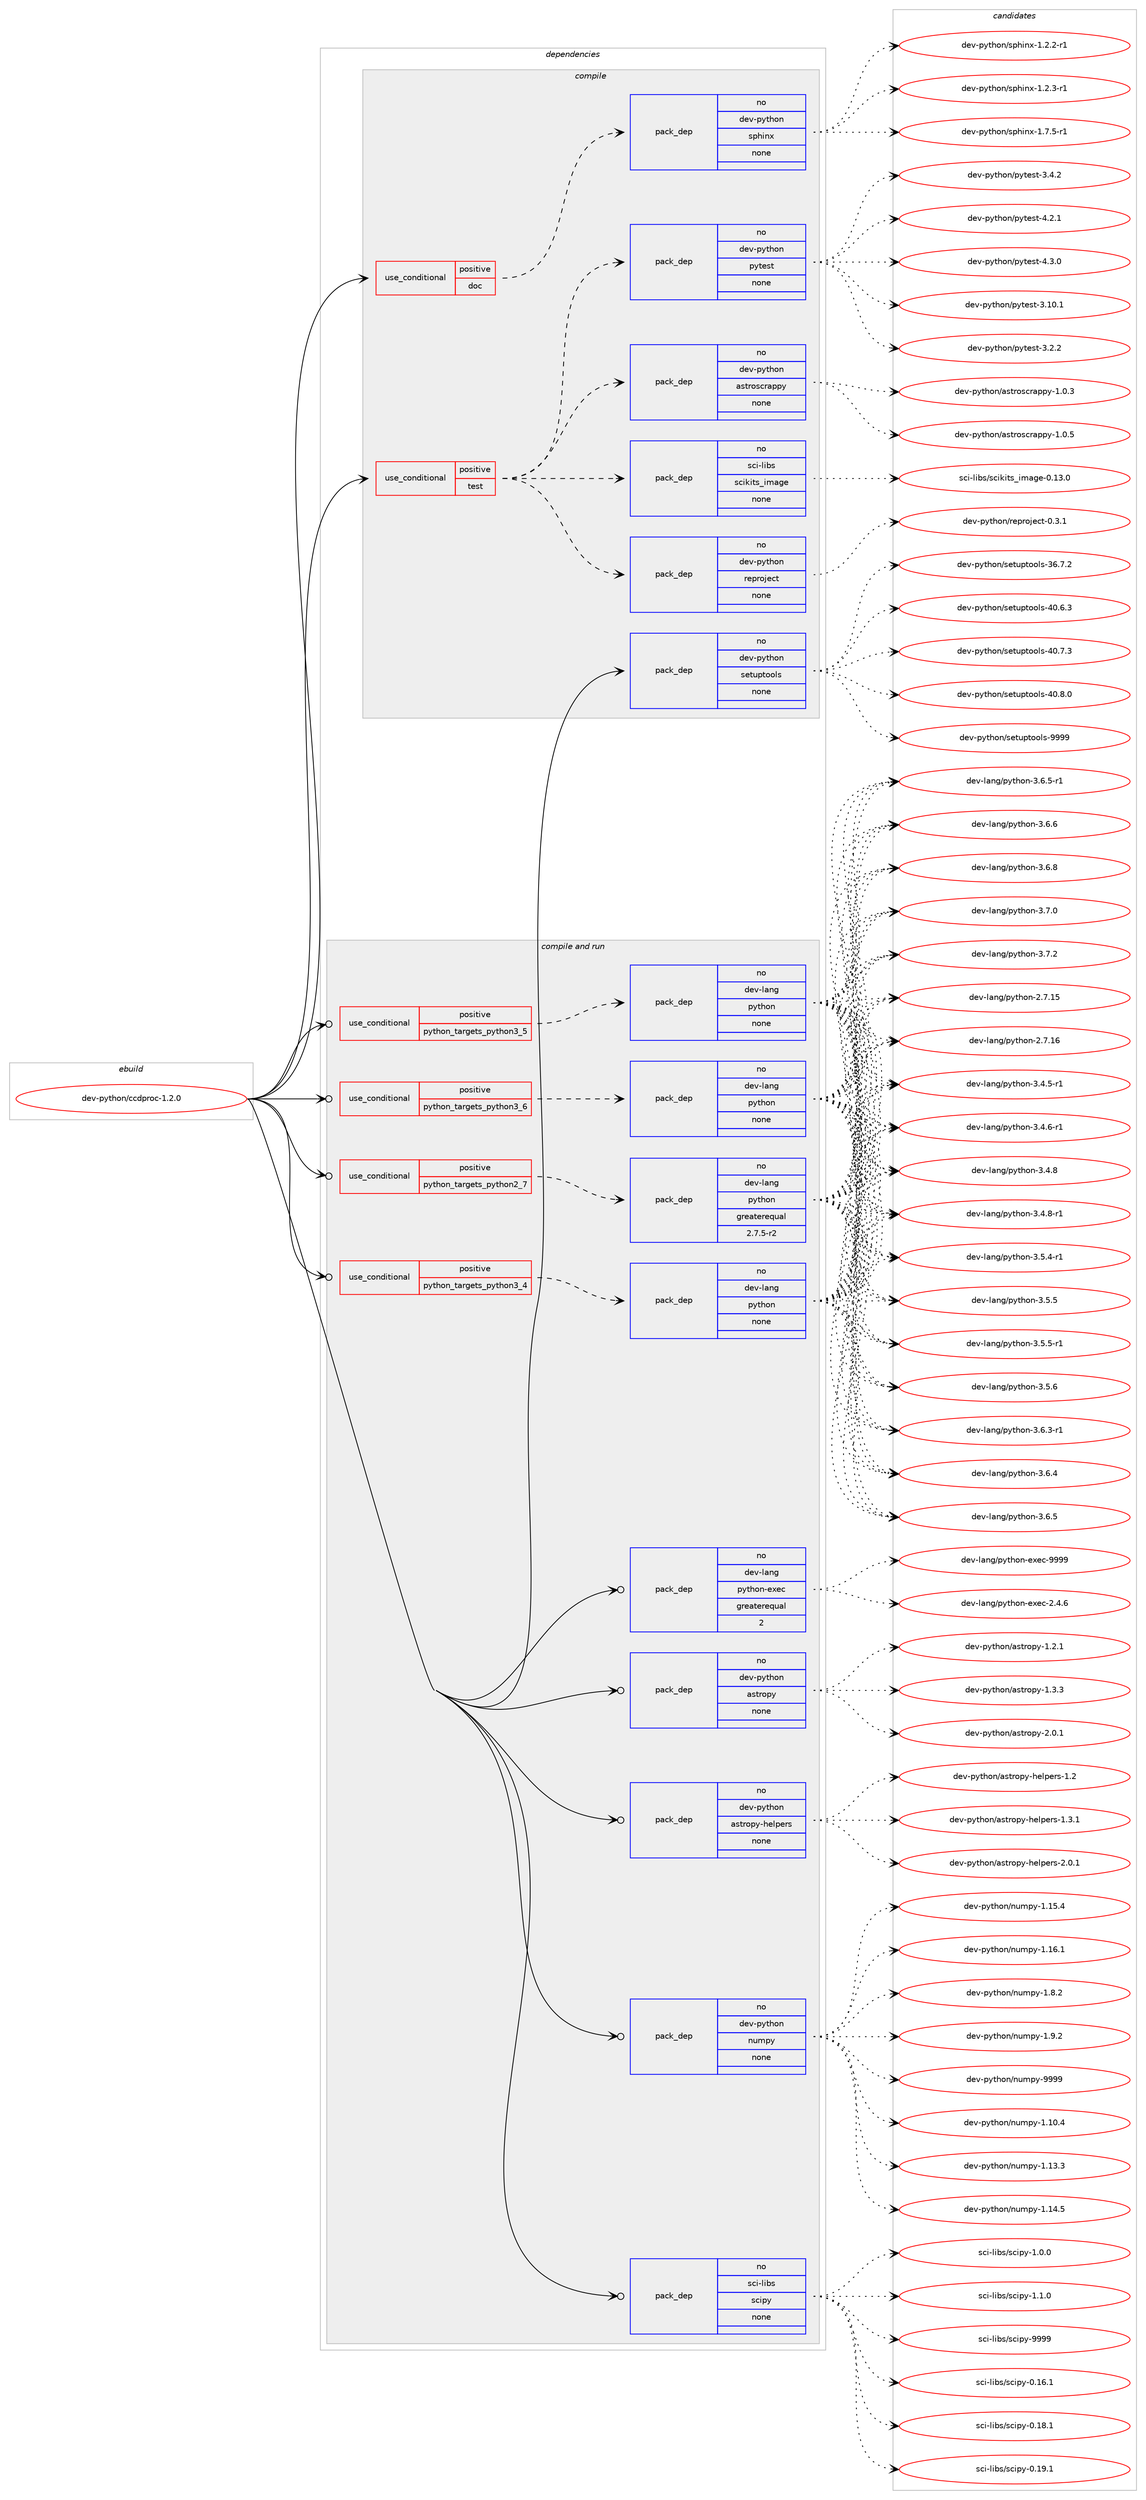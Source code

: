 digraph prolog {

# *************
# Graph options
# *************

newrank=true;
concentrate=true;
compound=true;
graph [rankdir=LR,fontname=Helvetica,fontsize=10,ranksep=1.5];#, ranksep=2.5, nodesep=0.2];
edge  [arrowhead=vee];
node  [fontname=Helvetica,fontsize=10];

# **********
# The ebuild
# **********

subgraph cluster_leftcol {
color=gray;
rank=same;
label=<<i>ebuild</i>>;
id [label="dev-python/ccdproc-1.2.0", color=red, width=4, href="../dev-python/ccdproc-1.2.0.svg"];
}

# ****************
# The dependencies
# ****************

subgraph cluster_midcol {
color=gray;
label=<<i>dependencies</i>>;
subgraph cluster_compile {
fillcolor="#eeeeee";
style=filled;
label=<<i>compile</i>>;
subgraph cond372119 {
dependency1402618 [label=<<TABLE BORDER="0" CELLBORDER="1" CELLSPACING="0" CELLPADDING="4"><TR><TD ROWSPAN="3" CELLPADDING="10">use_conditional</TD></TR><TR><TD>positive</TD></TR><TR><TD>doc</TD></TR></TABLE>>, shape=none, color=red];
subgraph pack1007264 {
dependency1402619 [label=<<TABLE BORDER="0" CELLBORDER="1" CELLSPACING="0" CELLPADDING="4" WIDTH="220"><TR><TD ROWSPAN="6" CELLPADDING="30">pack_dep</TD></TR><TR><TD WIDTH="110">no</TD></TR><TR><TD>dev-python</TD></TR><TR><TD>sphinx</TD></TR><TR><TD>none</TD></TR><TR><TD></TD></TR></TABLE>>, shape=none, color=blue];
}
dependency1402618:e -> dependency1402619:w [weight=20,style="dashed",arrowhead="vee"];
}
id:e -> dependency1402618:w [weight=20,style="solid",arrowhead="vee"];
subgraph cond372120 {
dependency1402620 [label=<<TABLE BORDER="0" CELLBORDER="1" CELLSPACING="0" CELLPADDING="4"><TR><TD ROWSPAN="3" CELLPADDING="10">use_conditional</TD></TR><TR><TD>positive</TD></TR><TR><TD>test</TD></TR></TABLE>>, shape=none, color=red];
subgraph pack1007265 {
dependency1402621 [label=<<TABLE BORDER="0" CELLBORDER="1" CELLSPACING="0" CELLPADDING="4" WIDTH="220"><TR><TD ROWSPAN="6" CELLPADDING="30">pack_dep</TD></TR><TR><TD WIDTH="110">no</TD></TR><TR><TD>dev-python</TD></TR><TR><TD>astroscrappy</TD></TR><TR><TD>none</TD></TR><TR><TD></TD></TR></TABLE>>, shape=none, color=blue];
}
dependency1402620:e -> dependency1402621:w [weight=20,style="dashed",arrowhead="vee"];
subgraph pack1007266 {
dependency1402622 [label=<<TABLE BORDER="0" CELLBORDER="1" CELLSPACING="0" CELLPADDING="4" WIDTH="220"><TR><TD ROWSPAN="6" CELLPADDING="30">pack_dep</TD></TR><TR><TD WIDTH="110">no</TD></TR><TR><TD>dev-python</TD></TR><TR><TD>pytest</TD></TR><TR><TD>none</TD></TR><TR><TD></TD></TR></TABLE>>, shape=none, color=blue];
}
dependency1402620:e -> dependency1402622:w [weight=20,style="dashed",arrowhead="vee"];
subgraph pack1007267 {
dependency1402623 [label=<<TABLE BORDER="0" CELLBORDER="1" CELLSPACING="0" CELLPADDING="4" WIDTH="220"><TR><TD ROWSPAN="6" CELLPADDING="30">pack_dep</TD></TR><TR><TD WIDTH="110">no</TD></TR><TR><TD>dev-python</TD></TR><TR><TD>reproject</TD></TR><TR><TD>none</TD></TR><TR><TD></TD></TR></TABLE>>, shape=none, color=blue];
}
dependency1402620:e -> dependency1402623:w [weight=20,style="dashed",arrowhead="vee"];
subgraph pack1007268 {
dependency1402624 [label=<<TABLE BORDER="0" CELLBORDER="1" CELLSPACING="0" CELLPADDING="4" WIDTH="220"><TR><TD ROWSPAN="6" CELLPADDING="30">pack_dep</TD></TR><TR><TD WIDTH="110">no</TD></TR><TR><TD>sci-libs</TD></TR><TR><TD>scikits_image</TD></TR><TR><TD>none</TD></TR><TR><TD></TD></TR></TABLE>>, shape=none, color=blue];
}
dependency1402620:e -> dependency1402624:w [weight=20,style="dashed",arrowhead="vee"];
}
id:e -> dependency1402620:w [weight=20,style="solid",arrowhead="vee"];
subgraph pack1007269 {
dependency1402625 [label=<<TABLE BORDER="0" CELLBORDER="1" CELLSPACING="0" CELLPADDING="4" WIDTH="220"><TR><TD ROWSPAN="6" CELLPADDING="30">pack_dep</TD></TR><TR><TD WIDTH="110">no</TD></TR><TR><TD>dev-python</TD></TR><TR><TD>setuptools</TD></TR><TR><TD>none</TD></TR><TR><TD></TD></TR></TABLE>>, shape=none, color=blue];
}
id:e -> dependency1402625:w [weight=20,style="solid",arrowhead="vee"];
}
subgraph cluster_compileandrun {
fillcolor="#eeeeee";
style=filled;
label=<<i>compile and run</i>>;
subgraph cond372121 {
dependency1402626 [label=<<TABLE BORDER="0" CELLBORDER="1" CELLSPACING="0" CELLPADDING="4"><TR><TD ROWSPAN="3" CELLPADDING="10">use_conditional</TD></TR><TR><TD>positive</TD></TR><TR><TD>python_targets_python2_7</TD></TR></TABLE>>, shape=none, color=red];
subgraph pack1007270 {
dependency1402627 [label=<<TABLE BORDER="0" CELLBORDER="1" CELLSPACING="0" CELLPADDING="4" WIDTH="220"><TR><TD ROWSPAN="6" CELLPADDING="30">pack_dep</TD></TR><TR><TD WIDTH="110">no</TD></TR><TR><TD>dev-lang</TD></TR><TR><TD>python</TD></TR><TR><TD>greaterequal</TD></TR><TR><TD>2.7.5-r2</TD></TR></TABLE>>, shape=none, color=blue];
}
dependency1402626:e -> dependency1402627:w [weight=20,style="dashed",arrowhead="vee"];
}
id:e -> dependency1402626:w [weight=20,style="solid",arrowhead="odotvee"];
subgraph cond372122 {
dependency1402628 [label=<<TABLE BORDER="0" CELLBORDER="1" CELLSPACING="0" CELLPADDING="4"><TR><TD ROWSPAN="3" CELLPADDING="10">use_conditional</TD></TR><TR><TD>positive</TD></TR><TR><TD>python_targets_python3_4</TD></TR></TABLE>>, shape=none, color=red];
subgraph pack1007271 {
dependency1402629 [label=<<TABLE BORDER="0" CELLBORDER="1" CELLSPACING="0" CELLPADDING="4" WIDTH="220"><TR><TD ROWSPAN="6" CELLPADDING="30">pack_dep</TD></TR><TR><TD WIDTH="110">no</TD></TR><TR><TD>dev-lang</TD></TR><TR><TD>python</TD></TR><TR><TD>none</TD></TR><TR><TD></TD></TR></TABLE>>, shape=none, color=blue];
}
dependency1402628:e -> dependency1402629:w [weight=20,style="dashed",arrowhead="vee"];
}
id:e -> dependency1402628:w [weight=20,style="solid",arrowhead="odotvee"];
subgraph cond372123 {
dependency1402630 [label=<<TABLE BORDER="0" CELLBORDER="1" CELLSPACING="0" CELLPADDING="4"><TR><TD ROWSPAN="3" CELLPADDING="10">use_conditional</TD></TR><TR><TD>positive</TD></TR><TR><TD>python_targets_python3_5</TD></TR></TABLE>>, shape=none, color=red];
subgraph pack1007272 {
dependency1402631 [label=<<TABLE BORDER="0" CELLBORDER="1" CELLSPACING="0" CELLPADDING="4" WIDTH="220"><TR><TD ROWSPAN="6" CELLPADDING="30">pack_dep</TD></TR><TR><TD WIDTH="110">no</TD></TR><TR><TD>dev-lang</TD></TR><TR><TD>python</TD></TR><TR><TD>none</TD></TR><TR><TD></TD></TR></TABLE>>, shape=none, color=blue];
}
dependency1402630:e -> dependency1402631:w [weight=20,style="dashed",arrowhead="vee"];
}
id:e -> dependency1402630:w [weight=20,style="solid",arrowhead="odotvee"];
subgraph cond372124 {
dependency1402632 [label=<<TABLE BORDER="0" CELLBORDER="1" CELLSPACING="0" CELLPADDING="4"><TR><TD ROWSPAN="3" CELLPADDING="10">use_conditional</TD></TR><TR><TD>positive</TD></TR><TR><TD>python_targets_python3_6</TD></TR></TABLE>>, shape=none, color=red];
subgraph pack1007273 {
dependency1402633 [label=<<TABLE BORDER="0" CELLBORDER="1" CELLSPACING="0" CELLPADDING="4" WIDTH="220"><TR><TD ROWSPAN="6" CELLPADDING="30">pack_dep</TD></TR><TR><TD WIDTH="110">no</TD></TR><TR><TD>dev-lang</TD></TR><TR><TD>python</TD></TR><TR><TD>none</TD></TR><TR><TD></TD></TR></TABLE>>, shape=none, color=blue];
}
dependency1402632:e -> dependency1402633:w [weight=20,style="dashed",arrowhead="vee"];
}
id:e -> dependency1402632:w [weight=20,style="solid",arrowhead="odotvee"];
subgraph pack1007274 {
dependency1402634 [label=<<TABLE BORDER="0" CELLBORDER="1" CELLSPACING="0" CELLPADDING="4" WIDTH="220"><TR><TD ROWSPAN="6" CELLPADDING="30">pack_dep</TD></TR><TR><TD WIDTH="110">no</TD></TR><TR><TD>dev-lang</TD></TR><TR><TD>python-exec</TD></TR><TR><TD>greaterequal</TD></TR><TR><TD>2</TD></TR></TABLE>>, shape=none, color=blue];
}
id:e -> dependency1402634:w [weight=20,style="solid",arrowhead="odotvee"];
subgraph pack1007275 {
dependency1402635 [label=<<TABLE BORDER="0" CELLBORDER="1" CELLSPACING="0" CELLPADDING="4" WIDTH="220"><TR><TD ROWSPAN="6" CELLPADDING="30">pack_dep</TD></TR><TR><TD WIDTH="110">no</TD></TR><TR><TD>dev-python</TD></TR><TR><TD>astropy</TD></TR><TR><TD>none</TD></TR><TR><TD></TD></TR></TABLE>>, shape=none, color=blue];
}
id:e -> dependency1402635:w [weight=20,style="solid",arrowhead="odotvee"];
subgraph pack1007276 {
dependency1402636 [label=<<TABLE BORDER="0" CELLBORDER="1" CELLSPACING="0" CELLPADDING="4" WIDTH="220"><TR><TD ROWSPAN="6" CELLPADDING="30">pack_dep</TD></TR><TR><TD WIDTH="110">no</TD></TR><TR><TD>dev-python</TD></TR><TR><TD>astropy-helpers</TD></TR><TR><TD>none</TD></TR><TR><TD></TD></TR></TABLE>>, shape=none, color=blue];
}
id:e -> dependency1402636:w [weight=20,style="solid",arrowhead="odotvee"];
subgraph pack1007277 {
dependency1402637 [label=<<TABLE BORDER="0" CELLBORDER="1" CELLSPACING="0" CELLPADDING="4" WIDTH="220"><TR><TD ROWSPAN="6" CELLPADDING="30">pack_dep</TD></TR><TR><TD WIDTH="110">no</TD></TR><TR><TD>dev-python</TD></TR><TR><TD>numpy</TD></TR><TR><TD>none</TD></TR><TR><TD></TD></TR></TABLE>>, shape=none, color=blue];
}
id:e -> dependency1402637:w [weight=20,style="solid",arrowhead="odotvee"];
subgraph pack1007278 {
dependency1402638 [label=<<TABLE BORDER="0" CELLBORDER="1" CELLSPACING="0" CELLPADDING="4" WIDTH="220"><TR><TD ROWSPAN="6" CELLPADDING="30">pack_dep</TD></TR><TR><TD WIDTH="110">no</TD></TR><TR><TD>sci-libs</TD></TR><TR><TD>scipy</TD></TR><TR><TD>none</TD></TR><TR><TD></TD></TR></TABLE>>, shape=none, color=blue];
}
id:e -> dependency1402638:w [weight=20,style="solid",arrowhead="odotvee"];
}
subgraph cluster_run {
fillcolor="#eeeeee";
style=filled;
label=<<i>run</i>>;
}
}

# **************
# The candidates
# **************

subgraph cluster_choices {
rank=same;
color=gray;
label=<<i>candidates</i>>;

subgraph choice1007264 {
color=black;
nodesep=1;
choice10010111845112121116104111110471151121041051101204549465046504511449 [label="dev-python/sphinx-1.2.2-r1", color=red, width=4,href="../dev-python/sphinx-1.2.2-r1.svg"];
choice10010111845112121116104111110471151121041051101204549465046514511449 [label="dev-python/sphinx-1.2.3-r1", color=red, width=4,href="../dev-python/sphinx-1.2.3-r1.svg"];
choice10010111845112121116104111110471151121041051101204549465546534511449 [label="dev-python/sphinx-1.7.5-r1", color=red, width=4,href="../dev-python/sphinx-1.7.5-r1.svg"];
dependency1402619:e -> choice10010111845112121116104111110471151121041051101204549465046504511449:w [style=dotted,weight="100"];
dependency1402619:e -> choice10010111845112121116104111110471151121041051101204549465046514511449:w [style=dotted,weight="100"];
dependency1402619:e -> choice10010111845112121116104111110471151121041051101204549465546534511449:w [style=dotted,weight="100"];
}
subgraph choice1007265 {
color=black;
nodesep=1;
choice1001011184511212111610411111047971151161141111159911497112112121454946484651 [label="dev-python/astroscrappy-1.0.3", color=red, width=4,href="../dev-python/astroscrappy-1.0.3.svg"];
choice1001011184511212111610411111047971151161141111159911497112112121454946484653 [label="dev-python/astroscrappy-1.0.5", color=red, width=4,href="../dev-python/astroscrappy-1.0.5.svg"];
dependency1402621:e -> choice1001011184511212111610411111047971151161141111159911497112112121454946484651:w [style=dotted,weight="100"];
dependency1402621:e -> choice1001011184511212111610411111047971151161141111159911497112112121454946484653:w [style=dotted,weight="100"];
}
subgraph choice1007266 {
color=black;
nodesep=1;
choice100101118451121211161041111104711212111610111511645514649484649 [label="dev-python/pytest-3.10.1", color=red, width=4,href="../dev-python/pytest-3.10.1.svg"];
choice1001011184511212111610411111047112121116101115116455146504650 [label="dev-python/pytest-3.2.2", color=red, width=4,href="../dev-python/pytest-3.2.2.svg"];
choice1001011184511212111610411111047112121116101115116455146524650 [label="dev-python/pytest-3.4.2", color=red, width=4,href="../dev-python/pytest-3.4.2.svg"];
choice1001011184511212111610411111047112121116101115116455246504649 [label="dev-python/pytest-4.2.1", color=red, width=4,href="../dev-python/pytest-4.2.1.svg"];
choice1001011184511212111610411111047112121116101115116455246514648 [label="dev-python/pytest-4.3.0", color=red, width=4,href="../dev-python/pytest-4.3.0.svg"];
dependency1402622:e -> choice100101118451121211161041111104711212111610111511645514649484649:w [style=dotted,weight="100"];
dependency1402622:e -> choice1001011184511212111610411111047112121116101115116455146504650:w [style=dotted,weight="100"];
dependency1402622:e -> choice1001011184511212111610411111047112121116101115116455146524650:w [style=dotted,weight="100"];
dependency1402622:e -> choice1001011184511212111610411111047112121116101115116455246504649:w [style=dotted,weight="100"];
dependency1402622:e -> choice1001011184511212111610411111047112121116101115116455246514648:w [style=dotted,weight="100"];
}
subgraph choice1007267 {
color=black;
nodesep=1;
choice100101118451121211161041111104711410111211411110610199116454846514649 [label="dev-python/reproject-0.3.1", color=red, width=4,href="../dev-python/reproject-0.3.1.svg"];
dependency1402623:e -> choice100101118451121211161041111104711410111211411110610199116454846514649:w [style=dotted,weight="100"];
}
subgraph choice1007268 {
color=black;
nodesep=1;
choice1159910545108105981154711599105107105116115951051099710310145484649514648 [label="sci-libs/scikits_image-0.13.0", color=red, width=4,href="../sci-libs/scikits_image-0.13.0.svg"];
dependency1402624:e -> choice1159910545108105981154711599105107105116115951051099710310145484649514648:w [style=dotted,weight="100"];
}
subgraph choice1007269 {
color=black;
nodesep=1;
choice100101118451121211161041111104711510111611711211611111110811545515446554650 [label="dev-python/setuptools-36.7.2", color=red, width=4,href="../dev-python/setuptools-36.7.2.svg"];
choice100101118451121211161041111104711510111611711211611111110811545524846544651 [label="dev-python/setuptools-40.6.3", color=red, width=4,href="../dev-python/setuptools-40.6.3.svg"];
choice100101118451121211161041111104711510111611711211611111110811545524846554651 [label="dev-python/setuptools-40.7.3", color=red, width=4,href="../dev-python/setuptools-40.7.3.svg"];
choice100101118451121211161041111104711510111611711211611111110811545524846564648 [label="dev-python/setuptools-40.8.0", color=red, width=4,href="../dev-python/setuptools-40.8.0.svg"];
choice10010111845112121116104111110471151011161171121161111111081154557575757 [label="dev-python/setuptools-9999", color=red, width=4,href="../dev-python/setuptools-9999.svg"];
dependency1402625:e -> choice100101118451121211161041111104711510111611711211611111110811545515446554650:w [style=dotted,weight="100"];
dependency1402625:e -> choice100101118451121211161041111104711510111611711211611111110811545524846544651:w [style=dotted,weight="100"];
dependency1402625:e -> choice100101118451121211161041111104711510111611711211611111110811545524846554651:w [style=dotted,weight="100"];
dependency1402625:e -> choice100101118451121211161041111104711510111611711211611111110811545524846564648:w [style=dotted,weight="100"];
dependency1402625:e -> choice10010111845112121116104111110471151011161171121161111111081154557575757:w [style=dotted,weight="100"];
}
subgraph choice1007270 {
color=black;
nodesep=1;
choice10010111845108971101034711212111610411111045504655464953 [label="dev-lang/python-2.7.15", color=red, width=4,href="../dev-lang/python-2.7.15.svg"];
choice10010111845108971101034711212111610411111045504655464954 [label="dev-lang/python-2.7.16", color=red, width=4,href="../dev-lang/python-2.7.16.svg"];
choice1001011184510897110103471121211161041111104551465246534511449 [label="dev-lang/python-3.4.5-r1", color=red, width=4,href="../dev-lang/python-3.4.5-r1.svg"];
choice1001011184510897110103471121211161041111104551465246544511449 [label="dev-lang/python-3.4.6-r1", color=red, width=4,href="../dev-lang/python-3.4.6-r1.svg"];
choice100101118451089711010347112121116104111110455146524656 [label="dev-lang/python-3.4.8", color=red, width=4,href="../dev-lang/python-3.4.8.svg"];
choice1001011184510897110103471121211161041111104551465246564511449 [label="dev-lang/python-3.4.8-r1", color=red, width=4,href="../dev-lang/python-3.4.8-r1.svg"];
choice1001011184510897110103471121211161041111104551465346524511449 [label="dev-lang/python-3.5.4-r1", color=red, width=4,href="../dev-lang/python-3.5.4-r1.svg"];
choice100101118451089711010347112121116104111110455146534653 [label="dev-lang/python-3.5.5", color=red, width=4,href="../dev-lang/python-3.5.5.svg"];
choice1001011184510897110103471121211161041111104551465346534511449 [label="dev-lang/python-3.5.5-r1", color=red, width=4,href="../dev-lang/python-3.5.5-r1.svg"];
choice100101118451089711010347112121116104111110455146534654 [label="dev-lang/python-3.5.6", color=red, width=4,href="../dev-lang/python-3.5.6.svg"];
choice1001011184510897110103471121211161041111104551465446514511449 [label="dev-lang/python-3.6.3-r1", color=red, width=4,href="../dev-lang/python-3.6.3-r1.svg"];
choice100101118451089711010347112121116104111110455146544652 [label="dev-lang/python-3.6.4", color=red, width=4,href="../dev-lang/python-3.6.4.svg"];
choice100101118451089711010347112121116104111110455146544653 [label="dev-lang/python-3.6.5", color=red, width=4,href="../dev-lang/python-3.6.5.svg"];
choice1001011184510897110103471121211161041111104551465446534511449 [label="dev-lang/python-3.6.5-r1", color=red, width=4,href="../dev-lang/python-3.6.5-r1.svg"];
choice100101118451089711010347112121116104111110455146544654 [label="dev-lang/python-3.6.6", color=red, width=4,href="../dev-lang/python-3.6.6.svg"];
choice100101118451089711010347112121116104111110455146544656 [label="dev-lang/python-3.6.8", color=red, width=4,href="../dev-lang/python-3.6.8.svg"];
choice100101118451089711010347112121116104111110455146554648 [label="dev-lang/python-3.7.0", color=red, width=4,href="../dev-lang/python-3.7.0.svg"];
choice100101118451089711010347112121116104111110455146554650 [label="dev-lang/python-3.7.2", color=red, width=4,href="../dev-lang/python-3.7.2.svg"];
dependency1402627:e -> choice10010111845108971101034711212111610411111045504655464953:w [style=dotted,weight="100"];
dependency1402627:e -> choice10010111845108971101034711212111610411111045504655464954:w [style=dotted,weight="100"];
dependency1402627:e -> choice1001011184510897110103471121211161041111104551465246534511449:w [style=dotted,weight="100"];
dependency1402627:e -> choice1001011184510897110103471121211161041111104551465246544511449:w [style=dotted,weight="100"];
dependency1402627:e -> choice100101118451089711010347112121116104111110455146524656:w [style=dotted,weight="100"];
dependency1402627:e -> choice1001011184510897110103471121211161041111104551465246564511449:w [style=dotted,weight="100"];
dependency1402627:e -> choice1001011184510897110103471121211161041111104551465346524511449:w [style=dotted,weight="100"];
dependency1402627:e -> choice100101118451089711010347112121116104111110455146534653:w [style=dotted,weight="100"];
dependency1402627:e -> choice1001011184510897110103471121211161041111104551465346534511449:w [style=dotted,weight="100"];
dependency1402627:e -> choice100101118451089711010347112121116104111110455146534654:w [style=dotted,weight="100"];
dependency1402627:e -> choice1001011184510897110103471121211161041111104551465446514511449:w [style=dotted,weight="100"];
dependency1402627:e -> choice100101118451089711010347112121116104111110455146544652:w [style=dotted,weight="100"];
dependency1402627:e -> choice100101118451089711010347112121116104111110455146544653:w [style=dotted,weight="100"];
dependency1402627:e -> choice1001011184510897110103471121211161041111104551465446534511449:w [style=dotted,weight="100"];
dependency1402627:e -> choice100101118451089711010347112121116104111110455146544654:w [style=dotted,weight="100"];
dependency1402627:e -> choice100101118451089711010347112121116104111110455146544656:w [style=dotted,weight="100"];
dependency1402627:e -> choice100101118451089711010347112121116104111110455146554648:w [style=dotted,weight="100"];
dependency1402627:e -> choice100101118451089711010347112121116104111110455146554650:w [style=dotted,weight="100"];
}
subgraph choice1007271 {
color=black;
nodesep=1;
choice10010111845108971101034711212111610411111045504655464953 [label="dev-lang/python-2.7.15", color=red, width=4,href="../dev-lang/python-2.7.15.svg"];
choice10010111845108971101034711212111610411111045504655464954 [label="dev-lang/python-2.7.16", color=red, width=4,href="../dev-lang/python-2.7.16.svg"];
choice1001011184510897110103471121211161041111104551465246534511449 [label="dev-lang/python-3.4.5-r1", color=red, width=4,href="../dev-lang/python-3.4.5-r1.svg"];
choice1001011184510897110103471121211161041111104551465246544511449 [label="dev-lang/python-3.4.6-r1", color=red, width=4,href="../dev-lang/python-3.4.6-r1.svg"];
choice100101118451089711010347112121116104111110455146524656 [label="dev-lang/python-3.4.8", color=red, width=4,href="../dev-lang/python-3.4.8.svg"];
choice1001011184510897110103471121211161041111104551465246564511449 [label="dev-lang/python-3.4.8-r1", color=red, width=4,href="../dev-lang/python-3.4.8-r1.svg"];
choice1001011184510897110103471121211161041111104551465346524511449 [label="dev-lang/python-3.5.4-r1", color=red, width=4,href="../dev-lang/python-3.5.4-r1.svg"];
choice100101118451089711010347112121116104111110455146534653 [label="dev-lang/python-3.5.5", color=red, width=4,href="../dev-lang/python-3.5.5.svg"];
choice1001011184510897110103471121211161041111104551465346534511449 [label="dev-lang/python-3.5.5-r1", color=red, width=4,href="../dev-lang/python-3.5.5-r1.svg"];
choice100101118451089711010347112121116104111110455146534654 [label="dev-lang/python-3.5.6", color=red, width=4,href="../dev-lang/python-3.5.6.svg"];
choice1001011184510897110103471121211161041111104551465446514511449 [label="dev-lang/python-3.6.3-r1", color=red, width=4,href="../dev-lang/python-3.6.3-r1.svg"];
choice100101118451089711010347112121116104111110455146544652 [label="dev-lang/python-3.6.4", color=red, width=4,href="../dev-lang/python-3.6.4.svg"];
choice100101118451089711010347112121116104111110455146544653 [label="dev-lang/python-3.6.5", color=red, width=4,href="../dev-lang/python-3.6.5.svg"];
choice1001011184510897110103471121211161041111104551465446534511449 [label="dev-lang/python-3.6.5-r1", color=red, width=4,href="../dev-lang/python-3.6.5-r1.svg"];
choice100101118451089711010347112121116104111110455146544654 [label="dev-lang/python-3.6.6", color=red, width=4,href="../dev-lang/python-3.6.6.svg"];
choice100101118451089711010347112121116104111110455146544656 [label="dev-lang/python-3.6.8", color=red, width=4,href="../dev-lang/python-3.6.8.svg"];
choice100101118451089711010347112121116104111110455146554648 [label="dev-lang/python-3.7.0", color=red, width=4,href="../dev-lang/python-3.7.0.svg"];
choice100101118451089711010347112121116104111110455146554650 [label="dev-lang/python-3.7.2", color=red, width=4,href="../dev-lang/python-3.7.2.svg"];
dependency1402629:e -> choice10010111845108971101034711212111610411111045504655464953:w [style=dotted,weight="100"];
dependency1402629:e -> choice10010111845108971101034711212111610411111045504655464954:w [style=dotted,weight="100"];
dependency1402629:e -> choice1001011184510897110103471121211161041111104551465246534511449:w [style=dotted,weight="100"];
dependency1402629:e -> choice1001011184510897110103471121211161041111104551465246544511449:w [style=dotted,weight="100"];
dependency1402629:e -> choice100101118451089711010347112121116104111110455146524656:w [style=dotted,weight="100"];
dependency1402629:e -> choice1001011184510897110103471121211161041111104551465246564511449:w [style=dotted,weight="100"];
dependency1402629:e -> choice1001011184510897110103471121211161041111104551465346524511449:w [style=dotted,weight="100"];
dependency1402629:e -> choice100101118451089711010347112121116104111110455146534653:w [style=dotted,weight="100"];
dependency1402629:e -> choice1001011184510897110103471121211161041111104551465346534511449:w [style=dotted,weight="100"];
dependency1402629:e -> choice100101118451089711010347112121116104111110455146534654:w [style=dotted,weight="100"];
dependency1402629:e -> choice1001011184510897110103471121211161041111104551465446514511449:w [style=dotted,weight="100"];
dependency1402629:e -> choice100101118451089711010347112121116104111110455146544652:w [style=dotted,weight="100"];
dependency1402629:e -> choice100101118451089711010347112121116104111110455146544653:w [style=dotted,weight="100"];
dependency1402629:e -> choice1001011184510897110103471121211161041111104551465446534511449:w [style=dotted,weight="100"];
dependency1402629:e -> choice100101118451089711010347112121116104111110455146544654:w [style=dotted,weight="100"];
dependency1402629:e -> choice100101118451089711010347112121116104111110455146544656:w [style=dotted,weight="100"];
dependency1402629:e -> choice100101118451089711010347112121116104111110455146554648:w [style=dotted,weight="100"];
dependency1402629:e -> choice100101118451089711010347112121116104111110455146554650:w [style=dotted,weight="100"];
}
subgraph choice1007272 {
color=black;
nodesep=1;
choice10010111845108971101034711212111610411111045504655464953 [label="dev-lang/python-2.7.15", color=red, width=4,href="../dev-lang/python-2.7.15.svg"];
choice10010111845108971101034711212111610411111045504655464954 [label="dev-lang/python-2.7.16", color=red, width=4,href="../dev-lang/python-2.7.16.svg"];
choice1001011184510897110103471121211161041111104551465246534511449 [label="dev-lang/python-3.4.5-r1", color=red, width=4,href="../dev-lang/python-3.4.5-r1.svg"];
choice1001011184510897110103471121211161041111104551465246544511449 [label="dev-lang/python-3.4.6-r1", color=red, width=4,href="../dev-lang/python-3.4.6-r1.svg"];
choice100101118451089711010347112121116104111110455146524656 [label="dev-lang/python-3.4.8", color=red, width=4,href="../dev-lang/python-3.4.8.svg"];
choice1001011184510897110103471121211161041111104551465246564511449 [label="dev-lang/python-3.4.8-r1", color=red, width=4,href="../dev-lang/python-3.4.8-r1.svg"];
choice1001011184510897110103471121211161041111104551465346524511449 [label="dev-lang/python-3.5.4-r1", color=red, width=4,href="../dev-lang/python-3.5.4-r1.svg"];
choice100101118451089711010347112121116104111110455146534653 [label="dev-lang/python-3.5.5", color=red, width=4,href="../dev-lang/python-3.5.5.svg"];
choice1001011184510897110103471121211161041111104551465346534511449 [label="dev-lang/python-3.5.5-r1", color=red, width=4,href="../dev-lang/python-3.5.5-r1.svg"];
choice100101118451089711010347112121116104111110455146534654 [label="dev-lang/python-3.5.6", color=red, width=4,href="../dev-lang/python-3.5.6.svg"];
choice1001011184510897110103471121211161041111104551465446514511449 [label="dev-lang/python-3.6.3-r1", color=red, width=4,href="../dev-lang/python-3.6.3-r1.svg"];
choice100101118451089711010347112121116104111110455146544652 [label="dev-lang/python-3.6.4", color=red, width=4,href="../dev-lang/python-3.6.4.svg"];
choice100101118451089711010347112121116104111110455146544653 [label="dev-lang/python-3.6.5", color=red, width=4,href="../dev-lang/python-3.6.5.svg"];
choice1001011184510897110103471121211161041111104551465446534511449 [label="dev-lang/python-3.6.5-r1", color=red, width=4,href="../dev-lang/python-3.6.5-r1.svg"];
choice100101118451089711010347112121116104111110455146544654 [label="dev-lang/python-3.6.6", color=red, width=4,href="../dev-lang/python-3.6.6.svg"];
choice100101118451089711010347112121116104111110455146544656 [label="dev-lang/python-3.6.8", color=red, width=4,href="../dev-lang/python-3.6.8.svg"];
choice100101118451089711010347112121116104111110455146554648 [label="dev-lang/python-3.7.0", color=red, width=4,href="../dev-lang/python-3.7.0.svg"];
choice100101118451089711010347112121116104111110455146554650 [label="dev-lang/python-3.7.2", color=red, width=4,href="../dev-lang/python-3.7.2.svg"];
dependency1402631:e -> choice10010111845108971101034711212111610411111045504655464953:w [style=dotted,weight="100"];
dependency1402631:e -> choice10010111845108971101034711212111610411111045504655464954:w [style=dotted,weight="100"];
dependency1402631:e -> choice1001011184510897110103471121211161041111104551465246534511449:w [style=dotted,weight="100"];
dependency1402631:e -> choice1001011184510897110103471121211161041111104551465246544511449:w [style=dotted,weight="100"];
dependency1402631:e -> choice100101118451089711010347112121116104111110455146524656:w [style=dotted,weight="100"];
dependency1402631:e -> choice1001011184510897110103471121211161041111104551465246564511449:w [style=dotted,weight="100"];
dependency1402631:e -> choice1001011184510897110103471121211161041111104551465346524511449:w [style=dotted,weight="100"];
dependency1402631:e -> choice100101118451089711010347112121116104111110455146534653:w [style=dotted,weight="100"];
dependency1402631:e -> choice1001011184510897110103471121211161041111104551465346534511449:w [style=dotted,weight="100"];
dependency1402631:e -> choice100101118451089711010347112121116104111110455146534654:w [style=dotted,weight="100"];
dependency1402631:e -> choice1001011184510897110103471121211161041111104551465446514511449:w [style=dotted,weight="100"];
dependency1402631:e -> choice100101118451089711010347112121116104111110455146544652:w [style=dotted,weight="100"];
dependency1402631:e -> choice100101118451089711010347112121116104111110455146544653:w [style=dotted,weight="100"];
dependency1402631:e -> choice1001011184510897110103471121211161041111104551465446534511449:w [style=dotted,weight="100"];
dependency1402631:e -> choice100101118451089711010347112121116104111110455146544654:w [style=dotted,weight="100"];
dependency1402631:e -> choice100101118451089711010347112121116104111110455146544656:w [style=dotted,weight="100"];
dependency1402631:e -> choice100101118451089711010347112121116104111110455146554648:w [style=dotted,weight="100"];
dependency1402631:e -> choice100101118451089711010347112121116104111110455146554650:w [style=dotted,weight="100"];
}
subgraph choice1007273 {
color=black;
nodesep=1;
choice10010111845108971101034711212111610411111045504655464953 [label="dev-lang/python-2.7.15", color=red, width=4,href="../dev-lang/python-2.7.15.svg"];
choice10010111845108971101034711212111610411111045504655464954 [label="dev-lang/python-2.7.16", color=red, width=4,href="../dev-lang/python-2.7.16.svg"];
choice1001011184510897110103471121211161041111104551465246534511449 [label="dev-lang/python-3.4.5-r1", color=red, width=4,href="../dev-lang/python-3.4.5-r1.svg"];
choice1001011184510897110103471121211161041111104551465246544511449 [label="dev-lang/python-3.4.6-r1", color=red, width=4,href="../dev-lang/python-3.4.6-r1.svg"];
choice100101118451089711010347112121116104111110455146524656 [label="dev-lang/python-3.4.8", color=red, width=4,href="../dev-lang/python-3.4.8.svg"];
choice1001011184510897110103471121211161041111104551465246564511449 [label="dev-lang/python-3.4.8-r1", color=red, width=4,href="../dev-lang/python-3.4.8-r1.svg"];
choice1001011184510897110103471121211161041111104551465346524511449 [label="dev-lang/python-3.5.4-r1", color=red, width=4,href="../dev-lang/python-3.5.4-r1.svg"];
choice100101118451089711010347112121116104111110455146534653 [label="dev-lang/python-3.5.5", color=red, width=4,href="../dev-lang/python-3.5.5.svg"];
choice1001011184510897110103471121211161041111104551465346534511449 [label="dev-lang/python-3.5.5-r1", color=red, width=4,href="../dev-lang/python-3.5.5-r1.svg"];
choice100101118451089711010347112121116104111110455146534654 [label="dev-lang/python-3.5.6", color=red, width=4,href="../dev-lang/python-3.5.6.svg"];
choice1001011184510897110103471121211161041111104551465446514511449 [label="dev-lang/python-3.6.3-r1", color=red, width=4,href="../dev-lang/python-3.6.3-r1.svg"];
choice100101118451089711010347112121116104111110455146544652 [label="dev-lang/python-3.6.4", color=red, width=4,href="../dev-lang/python-3.6.4.svg"];
choice100101118451089711010347112121116104111110455146544653 [label="dev-lang/python-3.6.5", color=red, width=4,href="../dev-lang/python-3.6.5.svg"];
choice1001011184510897110103471121211161041111104551465446534511449 [label="dev-lang/python-3.6.5-r1", color=red, width=4,href="../dev-lang/python-3.6.5-r1.svg"];
choice100101118451089711010347112121116104111110455146544654 [label="dev-lang/python-3.6.6", color=red, width=4,href="../dev-lang/python-3.6.6.svg"];
choice100101118451089711010347112121116104111110455146544656 [label="dev-lang/python-3.6.8", color=red, width=4,href="../dev-lang/python-3.6.8.svg"];
choice100101118451089711010347112121116104111110455146554648 [label="dev-lang/python-3.7.0", color=red, width=4,href="../dev-lang/python-3.7.0.svg"];
choice100101118451089711010347112121116104111110455146554650 [label="dev-lang/python-3.7.2", color=red, width=4,href="../dev-lang/python-3.7.2.svg"];
dependency1402633:e -> choice10010111845108971101034711212111610411111045504655464953:w [style=dotted,weight="100"];
dependency1402633:e -> choice10010111845108971101034711212111610411111045504655464954:w [style=dotted,weight="100"];
dependency1402633:e -> choice1001011184510897110103471121211161041111104551465246534511449:w [style=dotted,weight="100"];
dependency1402633:e -> choice1001011184510897110103471121211161041111104551465246544511449:w [style=dotted,weight="100"];
dependency1402633:e -> choice100101118451089711010347112121116104111110455146524656:w [style=dotted,weight="100"];
dependency1402633:e -> choice1001011184510897110103471121211161041111104551465246564511449:w [style=dotted,weight="100"];
dependency1402633:e -> choice1001011184510897110103471121211161041111104551465346524511449:w [style=dotted,weight="100"];
dependency1402633:e -> choice100101118451089711010347112121116104111110455146534653:w [style=dotted,weight="100"];
dependency1402633:e -> choice1001011184510897110103471121211161041111104551465346534511449:w [style=dotted,weight="100"];
dependency1402633:e -> choice100101118451089711010347112121116104111110455146534654:w [style=dotted,weight="100"];
dependency1402633:e -> choice1001011184510897110103471121211161041111104551465446514511449:w [style=dotted,weight="100"];
dependency1402633:e -> choice100101118451089711010347112121116104111110455146544652:w [style=dotted,weight="100"];
dependency1402633:e -> choice100101118451089711010347112121116104111110455146544653:w [style=dotted,weight="100"];
dependency1402633:e -> choice1001011184510897110103471121211161041111104551465446534511449:w [style=dotted,weight="100"];
dependency1402633:e -> choice100101118451089711010347112121116104111110455146544654:w [style=dotted,weight="100"];
dependency1402633:e -> choice100101118451089711010347112121116104111110455146544656:w [style=dotted,weight="100"];
dependency1402633:e -> choice100101118451089711010347112121116104111110455146554648:w [style=dotted,weight="100"];
dependency1402633:e -> choice100101118451089711010347112121116104111110455146554650:w [style=dotted,weight="100"];
}
subgraph choice1007274 {
color=black;
nodesep=1;
choice1001011184510897110103471121211161041111104510112010199455046524654 [label="dev-lang/python-exec-2.4.6", color=red, width=4,href="../dev-lang/python-exec-2.4.6.svg"];
choice10010111845108971101034711212111610411111045101120101994557575757 [label="dev-lang/python-exec-9999", color=red, width=4,href="../dev-lang/python-exec-9999.svg"];
dependency1402634:e -> choice1001011184510897110103471121211161041111104510112010199455046524654:w [style=dotted,weight="100"];
dependency1402634:e -> choice10010111845108971101034711212111610411111045101120101994557575757:w [style=dotted,weight="100"];
}
subgraph choice1007275 {
color=black;
nodesep=1;
choice100101118451121211161041111104797115116114111112121454946504649 [label="dev-python/astropy-1.2.1", color=red, width=4,href="../dev-python/astropy-1.2.1.svg"];
choice100101118451121211161041111104797115116114111112121454946514651 [label="dev-python/astropy-1.3.3", color=red, width=4,href="../dev-python/astropy-1.3.3.svg"];
choice100101118451121211161041111104797115116114111112121455046484649 [label="dev-python/astropy-2.0.1", color=red, width=4,href="../dev-python/astropy-2.0.1.svg"];
dependency1402635:e -> choice100101118451121211161041111104797115116114111112121454946504649:w [style=dotted,weight="100"];
dependency1402635:e -> choice100101118451121211161041111104797115116114111112121454946514651:w [style=dotted,weight="100"];
dependency1402635:e -> choice100101118451121211161041111104797115116114111112121455046484649:w [style=dotted,weight="100"];
}
subgraph choice1007276 {
color=black;
nodesep=1;
choice1001011184511212111610411111047971151161141111121214510410110811210111411545494650 [label="dev-python/astropy-helpers-1.2", color=red, width=4,href="../dev-python/astropy-helpers-1.2.svg"];
choice10010111845112121116104111110479711511611411111212145104101108112101114115454946514649 [label="dev-python/astropy-helpers-1.3.1", color=red, width=4,href="../dev-python/astropy-helpers-1.3.1.svg"];
choice10010111845112121116104111110479711511611411111212145104101108112101114115455046484649 [label="dev-python/astropy-helpers-2.0.1", color=red, width=4,href="../dev-python/astropy-helpers-2.0.1.svg"];
dependency1402636:e -> choice1001011184511212111610411111047971151161141111121214510410110811210111411545494650:w [style=dotted,weight="100"];
dependency1402636:e -> choice10010111845112121116104111110479711511611411111212145104101108112101114115454946514649:w [style=dotted,weight="100"];
dependency1402636:e -> choice10010111845112121116104111110479711511611411111212145104101108112101114115455046484649:w [style=dotted,weight="100"];
}
subgraph choice1007277 {
color=black;
nodesep=1;
choice100101118451121211161041111104711011710911212145494649484652 [label="dev-python/numpy-1.10.4", color=red, width=4,href="../dev-python/numpy-1.10.4.svg"];
choice100101118451121211161041111104711011710911212145494649514651 [label="dev-python/numpy-1.13.3", color=red, width=4,href="../dev-python/numpy-1.13.3.svg"];
choice100101118451121211161041111104711011710911212145494649524653 [label="dev-python/numpy-1.14.5", color=red, width=4,href="../dev-python/numpy-1.14.5.svg"];
choice100101118451121211161041111104711011710911212145494649534652 [label="dev-python/numpy-1.15.4", color=red, width=4,href="../dev-python/numpy-1.15.4.svg"];
choice100101118451121211161041111104711011710911212145494649544649 [label="dev-python/numpy-1.16.1", color=red, width=4,href="../dev-python/numpy-1.16.1.svg"];
choice1001011184511212111610411111047110117109112121454946564650 [label="dev-python/numpy-1.8.2", color=red, width=4,href="../dev-python/numpy-1.8.2.svg"];
choice1001011184511212111610411111047110117109112121454946574650 [label="dev-python/numpy-1.9.2", color=red, width=4,href="../dev-python/numpy-1.9.2.svg"];
choice10010111845112121116104111110471101171091121214557575757 [label="dev-python/numpy-9999", color=red, width=4,href="../dev-python/numpy-9999.svg"];
dependency1402637:e -> choice100101118451121211161041111104711011710911212145494649484652:w [style=dotted,weight="100"];
dependency1402637:e -> choice100101118451121211161041111104711011710911212145494649514651:w [style=dotted,weight="100"];
dependency1402637:e -> choice100101118451121211161041111104711011710911212145494649524653:w [style=dotted,weight="100"];
dependency1402637:e -> choice100101118451121211161041111104711011710911212145494649534652:w [style=dotted,weight="100"];
dependency1402637:e -> choice100101118451121211161041111104711011710911212145494649544649:w [style=dotted,weight="100"];
dependency1402637:e -> choice1001011184511212111610411111047110117109112121454946564650:w [style=dotted,weight="100"];
dependency1402637:e -> choice1001011184511212111610411111047110117109112121454946574650:w [style=dotted,weight="100"];
dependency1402637:e -> choice10010111845112121116104111110471101171091121214557575757:w [style=dotted,weight="100"];
}
subgraph choice1007278 {
color=black;
nodesep=1;
choice115991054510810598115471159910511212145484649544649 [label="sci-libs/scipy-0.16.1", color=red, width=4,href="../sci-libs/scipy-0.16.1.svg"];
choice115991054510810598115471159910511212145484649564649 [label="sci-libs/scipy-0.18.1", color=red, width=4,href="../sci-libs/scipy-0.18.1.svg"];
choice115991054510810598115471159910511212145484649574649 [label="sci-libs/scipy-0.19.1", color=red, width=4,href="../sci-libs/scipy-0.19.1.svg"];
choice1159910545108105981154711599105112121454946484648 [label="sci-libs/scipy-1.0.0", color=red, width=4,href="../sci-libs/scipy-1.0.0.svg"];
choice1159910545108105981154711599105112121454946494648 [label="sci-libs/scipy-1.1.0", color=red, width=4,href="../sci-libs/scipy-1.1.0.svg"];
choice11599105451081059811547115991051121214557575757 [label="sci-libs/scipy-9999", color=red, width=4,href="../sci-libs/scipy-9999.svg"];
dependency1402638:e -> choice115991054510810598115471159910511212145484649544649:w [style=dotted,weight="100"];
dependency1402638:e -> choice115991054510810598115471159910511212145484649564649:w [style=dotted,weight="100"];
dependency1402638:e -> choice115991054510810598115471159910511212145484649574649:w [style=dotted,weight="100"];
dependency1402638:e -> choice1159910545108105981154711599105112121454946484648:w [style=dotted,weight="100"];
dependency1402638:e -> choice1159910545108105981154711599105112121454946494648:w [style=dotted,weight="100"];
dependency1402638:e -> choice11599105451081059811547115991051121214557575757:w [style=dotted,weight="100"];
}
}

}
